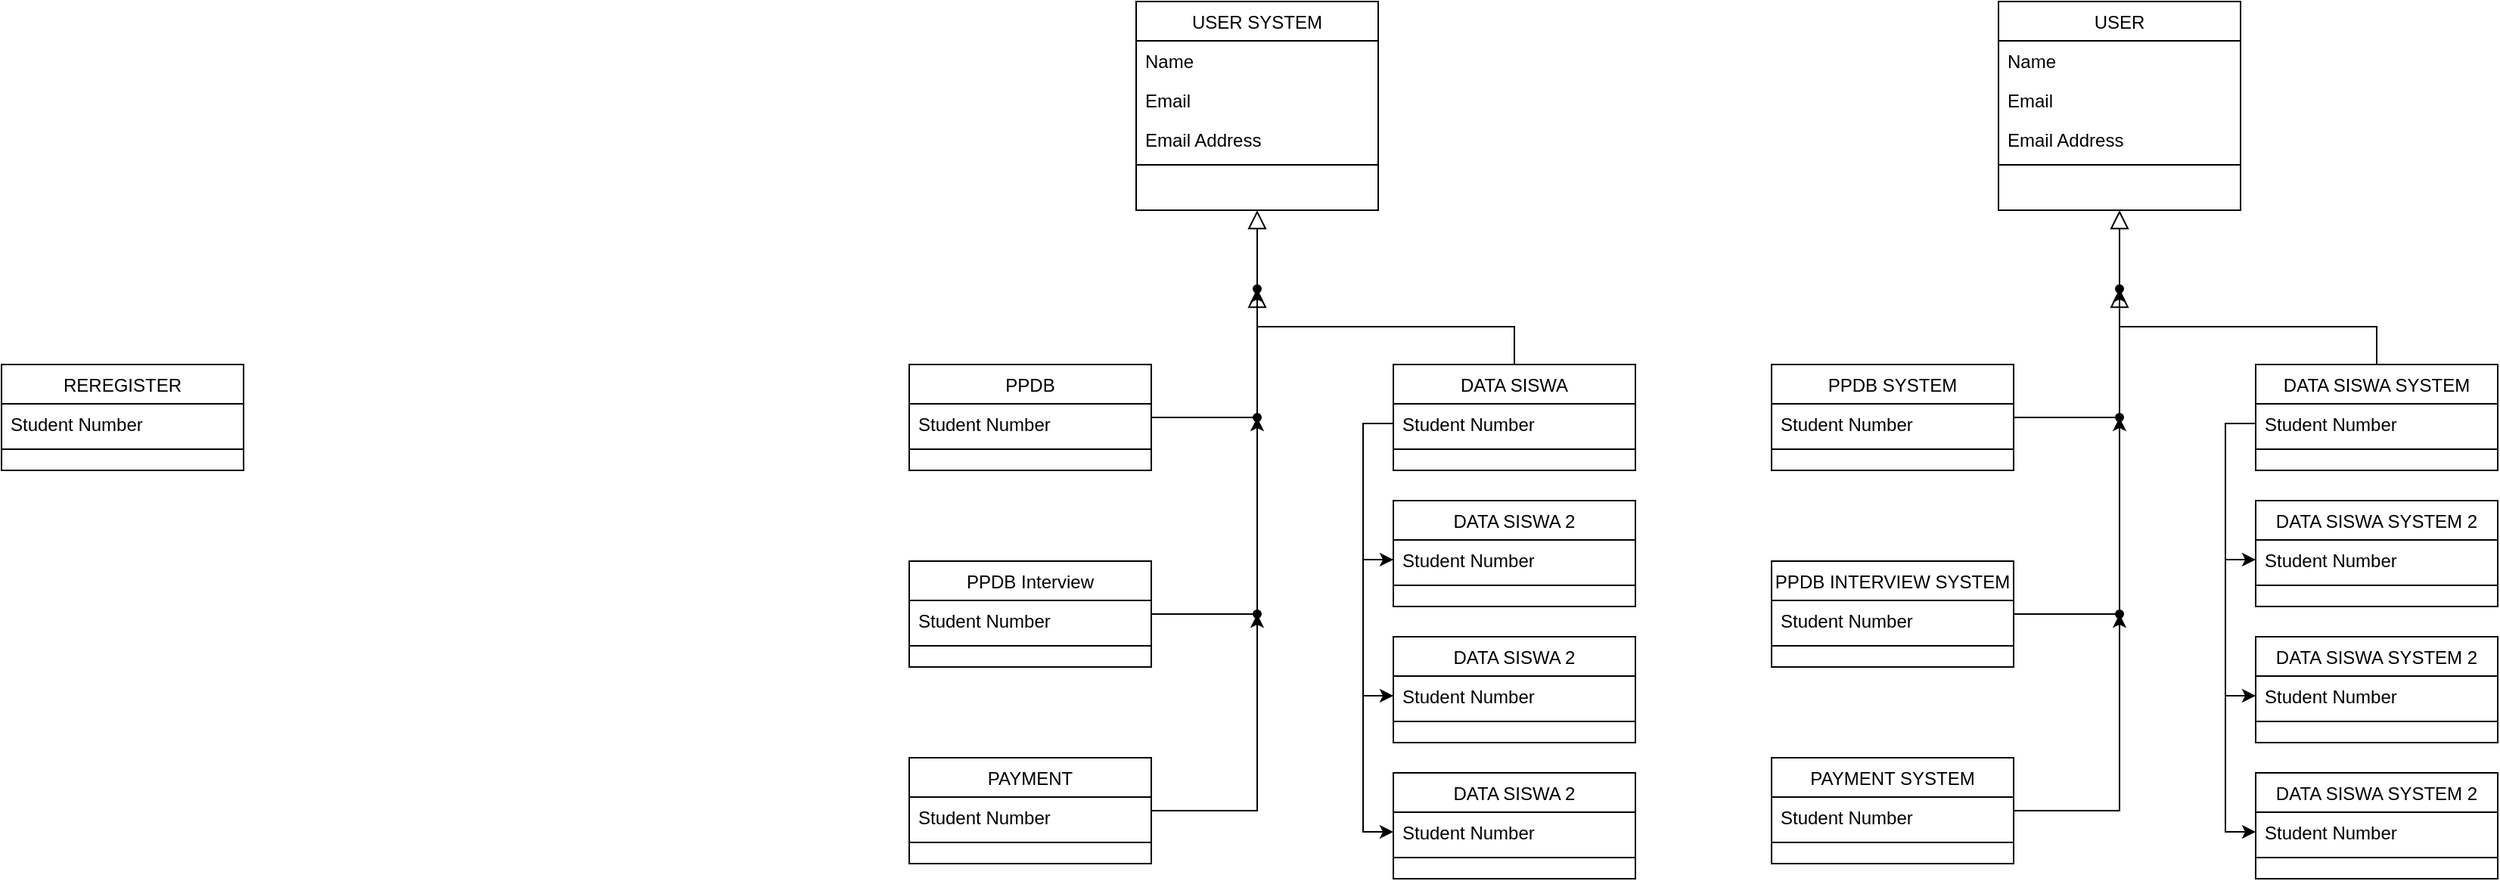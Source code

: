 <mxfile version="21.6.2" type="github">
  <diagram id="C5RBs43oDa-KdzZeNtuy" name="Page-1">
    <mxGraphModel dx="1937" dy="695" grid="1" gridSize="10" guides="1" tooltips="1" connect="1" arrows="1" fold="1" page="1" pageScale="1" pageWidth="827" pageHeight="1169" math="0" shadow="0">
      <root>
        <mxCell id="WIyWlLk6GJQsqaUBKTNV-0" />
        <mxCell id="WIyWlLk6GJQsqaUBKTNV-1" parent="WIyWlLk6GJQsqaUBKTNV-0" />
        <mxCell id="zkfFHV4jXpPFQw0GAbJ--0" value="USER SYSTEM" style="swimlane;fontStyle=0;align=center;verticalAlign=top;childLayout=stackLayout;horizontal=1;startSize=26;horizontalStack=0;resizeParent=1;resizeLast=0;collapsible=1;marginBottom=0;rounded=0;shadow=0;strokeWidth=1;" parent="WIyWlLk6GJQsqaUBKTNV-1" vertex="1">
          <mxGeometry x="220" y="120" width="160" height="138" as="geometry">
            <mxRectangle x="230" y="140" width="160" height="26" as="alternateBounds" />
          </mxGeometry>
        </mxCell>
        <mxCell id="zkfFHV4jXpPFQw0GAbJ--1" value="Name" style="text;align=left;verticalAlign=top;spacingLeft=4;spacingRight=4;overflow=hidden;rotatable=0;points=[[0,0.5],[1,0.5]];portConstraint=eastwest;" parent="zkfFHV4jXpPFQw0GAbJ--0" vertex="1">
          <mxGeometry y="26" width="160" height="26" as="geometry" />
        </mxCell>
        <mxCell id="zkfFHV4jXpPFQw0GAbJ--2" value="Email" style="text;align=left;verticalAlign=top;spacingLeft=4;spacingRight=4;overflow=hidden;rotatable=0;points=[[0,0.5],[1,0.5]];portConstraint=eastwest;rounded=0;shadow=0;html=0;" parent="zkfFHV4jXpPFQw0GAbJ--0" vertex="1">
          <mxGeometry y="52" width="160" height="26" as="geometry" />
        </mxCell>
        <mxCell id="zkfFHV4jXpPFQw0GAbJ--3" value="Email Address" style="text;align=left;verticalAlign=top;spacingLeft=4;spacingRight=4;overflow=hidden;rotatable=0;points=[[0,0.5],[1,0.5]];portConstraint=eastwest;rounded=0;shadow=0;html=0;" parent="zkfFHV4jXpPFQw0GAbJ--0" vertex="1">
          <mxGeometry y="78" width="160" height="26" as="geometry" />
        </mxCell>
        <mxCell id="zkfFHV4jXpPFQw0GAbJ--4" value="" style="line;html=1;strokeWidth=1;align=left;verticalAlign=middle;spacingTop=-1;spacingLeft=3;spacingRight=3;rotatable=0;labelPosition=right;points=[];portConstraint=eastwest;" parent="zkfFHV4jXpPFQw0GAbJ--0" vertex="1">
          <mxGeometry y="104" width="160" height="8" as="geometry" />
        </mxCell>
        <mxCell id="zkfFHV4jXpPFQw0GAbJ--6" value="DATA SISWA" style="swimlane;fontStyle=0;align=center;verticalAlign=top;childLayout=stackLayout;horizontal=1;startSize=26;horizontalStack=0;resizeParent=1;resizeLast=0;collapsible=1;marginBottom=0;rounded=0;shadow=0;strokeWidth=1;" parent="WIyWlLk6GJQsqaUBKTNV-1" vertex="1">
          <mxGeometry x="390" y="360" width="160" height="70" as="geometry">
            <mxRectangle x="130" y="380" width="160" height="26" as="alternateBounds" />
          </mxGeometry>
        </mxCell>
        <mxCell id="zkfFHV4jXpPFQw0GAbJ--7" value="Student Number" style="text;align=left;verticalAlign=top;spacingLeft=4;spacingRight=4;overflow=hidden;rotatable=0;points=[[0,0.5],[1,0.5]];portConstraint=eastwest;" parent="zkfFHV4jXpPFQw0GAbJ--6" vertex="1">
          <mxGeometry y="26" width="160" height="26" as="geometry" />
        </mxCell>
        <mxCell id="zkfFHV4jXpPFQw0GAbJ--9" value="" style="line;html=1;strokeWidth=1;align=left;verticalAlign=middle;spacingTop=-1;spacingLeft=3;spacingRight=3;rotatable=0;labelPosition=right;points=[];portConstraint=eastwest;" parent="zkfFHV4jXpPFQw0GAbJ--6" vertex="1">
          <mxGeometry y="52" width="160" height="8" as="geometry" />
        </mxCell>
        <mxCell id="zkfFHV4jXpPFQw0GAbJ--12" value="" style="endArrow=block;endSize=10;endFill=0;shadow=0;strokeWidth=1;rounded=0;edgeStyle=elbowEdgeStyle;elbow=vertical;" parent="WIyWlLk6GJQsqaUBKTNV-1" source="r1qEbPDYCdab6uhuSibT-14" target="zkfFHV4jXpPFQw0GAbJ--0" edge="1">
          <mxGeometry width="160" relative="1" as="geometry">
            <mxPoint x="200" y="203" as="sourcePoint" />
            <mxPoint x="200" y="203" as="targetPoint" />
          </mxGeometry>
        </mxCell>
        <mxCell id="zkfFHV4jXpPFQw0GAbJ--13" value="DATA SISWA 2" style="swimlane;fontStyle=0;align=center;verticalAlign=top;childLayout=stackLayout;horizontal=1;startSize=26;horizontalStack=0;resizeParent=1;resizeLast=0;collapsible=1;marginBottom=0;rounded=0;shadow=0;strokeWidth=1;" parent="WIyWlLk6GJQsqaUBKTNV-1" vertex="1">
          <mxGeometry x="390" y="450" width="160" height="70" as="geometry">
            <mxRectangle x="340" y="380" width="170" height="26" as="alternateBounds" />
          </mxGeometry>
        </mxCell>
        <mxCell id="zkfFHV4jXpPFQw0GAbJ--14" value="Student Number" style="text;align=left;verticalAlign=top;spacingLeft=4;spacingRight=4;overflow=hidden;rotatable=0;points=[[0,0.5],[1,0.5]];portConstraint=eastwest;" parent="zkfFHV4jXpPFQw0GAbJ--13" vertex="1">
          <mxGeometry y="26" width="160" height="26" as="geometry" />
        </mxCell>
        <mxCell id="zkfFHV4jXpPFQw0GAbJ--15" value="" style="line;html=1;strokeWidth=1;align=left;verticalAlign=middle;spacingTop=-1;spacingLeft=3;spacingRight=3;rotatable=0;labelPosition=right;points=[];portConstraint=eastwest;" parent="zkfFHV4jXpPFQw0GAbJ--13" vertex="1">
          <mxGeometry y="52" width="160" height="8" as="geometry" />
        </mxCell>
        <mxCell id="wsBFLtOQU4uTYkTnuhKc-15" value="" style="edgeStyle=orthogonalEdgeStyle;rounded=0;orthogonalLoop=1;jettySize=auto;html=1;entryX=0;entryY=0.5;entryDx=0;entryDy=0;exitX=0;exitY=0.5;exitDx=0;exitDy=0;" parent="WIyWlLk6GJQsqaUBKTNV-1" source="wsBFLtOQU4uTYkTnuhKc-1" target="wsBFLtOQU4uTYkTnuhKc-4" edge="1">
          <mxGeometry relative="1" as="geometry" />
        </mxCell>
        <mxCell id="wsBFLtOQU4uTYkTnuhKc-0" value="DATA SISWA 2" style="swimlane;fontStyle=0;align=center;verticalAlign=top;childLayout=stackLayout;horizontal=1;startSize=26;horizontalStack=0;resizeParent=1;resizeLast=0;collapsible=1;marginBottom=0;rounded=0;shadow=0;strokeWidth=1;" parent="WIyWlLk6GJQsqaUBKTNV-1" vertex="1">
          <mxGeometry x="390" y="540" width="160" height="70" as="geometry">
            <mxRectangle x="340" y="380" width="170" height="26" as="alternateBounds" />
          </mxGeometry>
        </mxCell>
        <mxCell id="wsBFLtOQU4uTYkTnuhKc-1" value="Student Number" style="text;align=left;verticalAlign=top;spacingLeft=4;spacingRight=4;overflow=hidden;rotatable=0;points=[[0,0.5],[1,0.5]];portConstraint=eastwest;" parent="wsBFLtOQU4uTYkTnuhKc-0" vertex="1">
          <mxGeometry y="26" width="160" height="26" as="geometry" />
        </mxCell>
        <mxCell id="wsBFLtOQU4uTYkTnuhKc-2" value="" style="line;html=1;strokeWidth=1;align=left;verticalAlign=middle;spacingTop=-1;spacingLeft=3;spacingRight=3;rotatable=0;labelPosition=right;points=[];portConstraint=eastwest;" parent="wsBFLtOQU4uTYkTnuhKc-0" vertex="1">
          <mxGeometry y="52" width="160" height="8" as="geometry" />
        </mxCell>
        <mxCell id="wsBFLtOQU4uTYkTnuhKc-3" value="DATA SISWA 2" style="swimlane;fontStyle=0;align=center;verticalAlign=top;childLayout=stackLayout;horizontal=1;startSize=26;horizontalStack=0;resizeParent=1;resizeLast=0;collapsible=1;marginBottom=0;rounded=0;shadow=0;strokeWidth=1;" parent="WIyWlLk6GJQsqaUBKTNV-1" vertex="1">
          <mxGeometry x="390" y="630" width="160" height="70" as="geometry">
            <mxRectangle x="340" y="380" width="170" height="26" as="alternateBounds" />
          </mxGeometry>
        </mxCell>
        <mxCell id="wsBFLtOQU4uTYkTnuhKc-4" value="Student Number" style="text;align=left;verticalAlign=top;spacingLeft=4;spacingRight=4;overflow=hidden;rotatable=0;points=[[0,0.5],[1,0.5]];portConstraint=eastwest;" parent="wsBFLtOQU4uTYkTnuhKc-3" vertex="1">
          <mxGeometry y="26" width="160" height="26" as="geometry" />
        </mxCell>
        <mxCell id="wsBFLtOQU4uTYkTnuhKc-5" value="" style="line;html=1;strokeWidth=1;align=left;verticalAlign=middle;spacingTop=-1;spacingLeft=3;spacingRight=3;rotatable=0;labelPosition=right;points=[];portConstraint=eastwest;" parent="wsBFLtOQU4uTYkTnuhKc-3" vertex="1">
          <mxGeometry y="52" width="160" height="8" as="geometry" />
        </mxCell>
        <mxCell id="wsBFLtOQU4uTYkTnuhKc-14" value="" style="edgeStyle=orthogonalEdgeStyle;rounded=0;orthogonalLoop=1;jettySize=auto;html=1;entryX=0;entryY=0.5;entryDx=0;entryDy=0;" parent="WIyWlLk6GJQsqaUBKTNV-1" source="zkfFHV4jXpPFQw0GAbJ--14" target="wsBFLtOQU4uTYkTnuhKc-1" edge="1">
          <mxGeometry relative="1" as="geometry">
            <Array as="points" />
          </mxGeometry>
        </mxCell>
        <mxCell id="wsBFLtOQU4uTYkTnuhKc-17" value="" style="edgeStyle=orthogonalEdgeStyle;rounded=0;orthogonalLoop=1;jettySize=auto;html=1;entryX=0;entryY=0.5;entryDx=0;entryDy=0;" parent="WIyWlLk6GJQsqaUBKTNV-1" source="zkfFHV4jXpPFQw0GAbJ--7" target="zkfFHV4jXpPFQw0GAbJ--14" edge="1">
          <mxGeometry relative="1" as="geometry" />
        </mxCell>
        <mxCell id="r1qEbPDYCdab6uhuSibT-15" value="" style="edgeStyle=orthogonalEdgeStyle;rounded=0;orthogonalLoop=1;jettySize=auto;html=1;" edge="1" parent="WIyWlLk6GJQsqaUBKTNV-1" source="wsBFLtOQU4uTYkTnuhKc-18" target="r1qEbPDYCdab6uhuSibT-14">
          <mxGeometry relative="1" as="geometry" />
        </mxCell>
        <mxCell id="wsBFLtOQU4uTYkTnuhKc-18" value="PPDB" style="swimlane;fontStyle=0;align=center;verticalAlign=top;childLayout=stackLayout;horizontal=1;startSize=26;horizontalStack=0;resizeParent=1;resizeLast=0;collapsible=1;marginBottom=0;rounded=0;shadow=0;strokeWidth=1;" parent="WIyWlLk6GJQsqaUBKTNV-1" vertex="1">
          <mxGeometry x="70" y="360" width="160" height="70" as="geometry">
            <mxRectangle x="130" y="380" width="160" height="26" as="alternateBounds" />
          </mxGeometry>
        </mxCell>
        <mxCell id="wsBFLtOQU4uTYkTnuhKc-19" value="Student Number" style="text;align=left;verticalAlign=top;spacingLeft=4;spacingRight=4;overflow=hidden;rotatable=0;points=[[0,0.5],[1,0.5]];portConstraint=eastwest;" parent="wsBFLtOQU4uTYkTnuhKc-18" vertex="1">
          <mxGeometry y="26" width="160" height="26" as="geometry" />
        </mxCell>
        <mxCell id="wsBFLtOQU4uTYkTnuhKc-20" value="" style="line;html=1;strokeWidth=1;align=left;verticalAlign=middle;spacingTop=-1;spacingLeft=3;spacingRight=3;rotatable=0;labelPosition=right;points=[];portConstraint=eastwest;" parent="wsBFLtOQU4uTYkTnuhKc-18" vertex="1">
          <mxGeometry y="52" width="160" height="8" as="geometry" />
        </mxCell>
        <mxCell id="r1qEbPDYCdab6uhuSibT-18" value="" style="edgeStyle=orthogonalEdgeStyle;rounded=0;orthogonalLoop=1;jettySize=auto;html=1;" edge="1" parent="WIyWlLk6GJQsqaUBKTNV-1" source="wsBFLtOQU4uTYkTnuhKc-21" target="r1qEbPDYCdab6uhuSibT-17">
          <mxGeometry relative="1" as="geometry" />
        </mxCell>
        <mxCell id="wsBFLtOQU4uTYkTnuhKc-21" value="PPDB Interview" style="swimlane;fontStyle=0;align=center;verticalAlign=top;childLayout=stackLayout;horizontal=1;startSize=26;horizontalStack=0;resizeParent=1;resizeLast=0;collapsible=1;marginBottom=0;rounded=0;shadow=0;strokeWidth=1;" parent="WIyWlLk6GJQsqaUBKTNV-1" vertex="1">
          <mxGeometry x="70" y="490" width="160" height="70" as="geometry">
            <mxRectangle x="130" y="380" width="160" height="26" as="alternateBounds" />
          </mxGeometry>
        </mxCell>
        <mxCell id="wsBFLtOQU4uTYkTnuhKc-22" value="Student Number" style="text;align=left;verticalAlign=top;spacingLeft=4;spacingRight=4;overflow=hidden;rotatable=0;points=[[0,0.5],[1,0.5]];portConstraint=eastwest;" parent="wsBFLtOQU4uTYkTnuhKc-21" vertex="1">
          <mxGeometry y="26" width="160" height="26" as="geometry" />
        </mxCell>
        <mxCell id="wsBFLtOQU4uTYkTnuhKc-23" value="" style="line;html=1;strokeWidth=1;align=left;verticalAlign=middle;spacingTop=-1;spacingLeft=3;spacingRight=3;rotatable=0;labelPosition=right;points=[];portConstraint=eastwest;" parent="wsBFLtOQU4uTYkTnuhKc-21" vertex="1">
          <mxGeometry y="52" width="160" height="8" as="geometry" />
        </mxCell>
        <mxCell id="r1qEbPDYCdab6uhuSibT-20" value="" style="edgeStyle=orthogonalEdgeStyle;rounded=0;orthogonalLoop=1;jettySize=auto;html=1;" edge="1" parent="WIyWlLk6GJQsqaUBKTNV-1" source="wsBFLtOQU4uTYkTnuhKc-24" target="r1qEbPDYCdab6uhuSibT-19">
          <mxGeometry relative="1" as="geometry" />
        </mxCell>
        <mxCell id="wsBFLtOQU4uTYkTnuhKc-24" value="PAYMENT" style="swimlane;fontStyle=0;align=center;verticalAlign=top;childLayout=stackLayout;horizontal=1;startSize=26;horizontalStack=0;resizeParent=1;resizeLast=0;collapsible=1;marginBottom=0;rounded=0;shadow=0;strokeWidth=1;" parent="WIyWlLk6GJQsqaUBKTNV-1" vertex="1">
          <mxGeometry x="70" y="620" width="160" height="70" as="geometry">
            <mxRectangle x="130" y="380" width="160" height="26" as="alternateBounds" />
          </mxGeometry>
        </mxCell>
        <mxCell id="wsBFLtOQU4uTYkTnuhKc-25" value="Student Number" style="text;align=left;verticalAlign=top;spacingLeft=4;spacingRight=4;overflow=hidden;rotatable=0;points=[[0,0.5],[1,0.5]];portConstraint=eastwest;" parent="wsBFLtOQU4uTYkTnuhKc-24" vertex="1">
          <mxGeometry y="26" width="160" height="26" as="geometry" />
        </mxCell>
        <mxCell id="wsBFLtOQU4uTYkTnuhKc-26" value="" style="line;html=1;strokeWidth=1;align=left;verticalAlign=middle;spacingTop=-1;spacingLeft=3;spacingRight=3;rotatable=0;labelPosition=right;points=[];portConstraint=eastwest;" parent="wsBFLtOQU4uTYkTnuhKc-24" vertex="1">
          <mxGeometry y="52" width="160" height="8" as="geometry" />
        </mxCell>
        <mxCell id="r1qEbPDYCdab6uhuSibT-0" value="REREGISTER" style="swimlane;fontStyle=0;align=center;verticalAlign=top;childLayout=stackLayout;horizontal=1;startSize=26;horizontalStack=0;resizeParent=1;resizeLast=0;collapsible=1;marginBottom=0;rounded=0;shadow=0;strokeWidth=1;" vertex="1" parent="WIyWlLk6GJQsqaUBKTNV-1">
          <mxGeometry x="-530" y="360" width="160" height="70" as="geometry">
            <mxRectangle x="130" y="380" width="160" height="26" as="alternateBounds" />
          </mxGeometry>
        </mxCell>
        <mxCell id="r1qEbPDYCdab6uhuSibT-1" value="Student Number" style="text;align=left;verticalAlign=top;spacingLeft=4;spacingRight=4;overflow=hidden;rotatable=0;points=[[0,0.5],[1,0.5]];portConstraint=eastwest;" vertex="1" parent="r1qEbPDYCdab6uhuSibT-0">
          <mxGeometry y="26" width="160" height="26" as="geometry" />
        </mxCell>
        <mxCell id="r1qEbPDYCdab6uhuSibT-2" value="" style="line;html=1;strokeWidth=1;align=left;verticalAlign=middle;spacingTop=-1;spacingLeft=3;spacingRight=3;rotatable=0;labelPosition=right;points=[];portConstraint=eastwest;" vertex="1" parent="r1qEbPDYCdab6uhuSibT-0">
          <mxGeometry y="52" width="160" height="8" as="geometry" />
        </mxCell>
        <mxCell id="r1qEbPDYCdab6uhuSibT-16" value="" style="endArrow=block;endSize=10;endFill=0;shadow=0;strokeWidth=1;rounded=0;edgeStyle=elbowEdgeStyle;elbow=vertical;" edge="1" parent="WIyWlLk6GJQsqaUBKTNV-1" source="zkfFHV4jXpPFQw0GAbJ--6" target="r1qEbPDYCdab6uhuSibT-14">
          <mxGeometry width="160" relative="1" as="geometry">
            <mxPoint x="470" y="360" as="sourcePoint" />
            <mxPoint x="300" y="258" as="targetPoint" />
          </mxGeometry>
        </mxCell>
        <mxCell id="r1qEbPDYCdab6uhuSibT-14" value="" style="shape=waypoint;sketch=0;size=6;pointerEvents=1;points=[];fillColor=default;resizable=0;rotatable=0;perimeter=centerPerimeter;snapToPoint=1;verticalAlign=top;fontStyle=0;startSize=26;rounded=0;shadow=0;strokeWidth=1;" vertex="1" parent="WIyWlLk6GJQsqaUBKTNV-1">
          <mxGeometry x="290" y="300" width="20" height="20" as="geometry" />
        </mxCell>
        <mxCell id="r1qEbPDYCdab6uhuSibT-17" value="" style="shape=waypoint;sketch=0;size=6;pointerEvents=1;points=[];fillColor=default;resizable=0;rotatable=0;perimeter=centerPerimeter;snapToPoint=1;verticalAlign=top;fontStyle=0;startSize=26;rounded=0;shadow=0;strokeWidth=1;" vertex="1" parent="WIyWlLk6GJQsqaUBKTNV-1">
          <mxGeometry x="290" y="385" width="20" height="20" as="geometry" />
        </mxCell>
        <mxCell id="r1qEbPDYCdab6uhuSibT-19" value="" style="shape=waypoint;sketch=0;size=6;pointerEvents=1;points=[];fillColor=default;resizable=0;rotatable=0;perimeter=centerPerimeter;snapToPoint=1;verticalAlign=top;fontStyle=0;startSize=26;rounded=0;shadow=0;strokeWidth=1;" vertex="1" parent="WIyWlLk6GJQsqaUBKTNV-1">
          <mxGeometry x="290" y="515" width="20" height="20" as="geometry" />
        </mxCell>
        <mxCell id="r1qEbPDYCdab6uhuSibT-27" value="USER" style="swimlane;fontStyle=0;align=center;verticalAlign=top;childLayout=stackLayout;horizontal=1;startSize=26;horizontalStack=0;resizeParent=1;resizeLast=0;collapsible=1;marginBottom=0;rounded=0;shadow=0;strokeWidth=1;" vertex="1" parent="WIyWlLk6GJQsqaUBKTNV-1">
          <mxGeometry x="790" y="120" width="160" height="138" as="geometry">
            <mxRectangle x="230" y="140" width="160" height="26" as="alternateBounds" />
          </mxGeometry>
        </mxCell>
        <mxCell id="r1qEbPDYCdab6uhuSibT-28" value="Name" style="text;align=left;verticalAlign=top;spacingLeft=4;spacingRight=4;overflow=hidden;rotatable=0;points=[[0,0.5],[1,0.5]];portConstraint=eastwest;" vertex="1" parent="r1qEbPDYCdab6uhuSibT-27">
          <mxGeometry y="26" width="160" height="26" as="geometry" />
        </mxCell>
        <mxCell id="r1qEbPDYCdab6uhuSibT-29" value="Email" style="text;align=left;verticalAlign=top;spacingLeft=4;spacingRight=4;overflow=hidden;rotatable=0;points=[[0,0.5],[1,0.5]];portConstraint=eastwest;rounded=0;shadow=0;html=0;" vertex="1" parent="r1qEbPDYCdab6uhuSibT-27">
          <mxGeometry y="52" width="160" height="26" as="geometry" />
        </mxCell>
        <mxCell id="r1qEbPDYCdab6uhuSibT-30" value="Email Address" style="text;align=left;verticalAlign=top;spacingLeft=4;spacingRight=4;overflow=hidden;rotatable=0;points=[[0,0.5],[1,0.5]];portConstraint=eastwest;rounded=0;shadow=0;html=0;" vertex="1" parent="r1qEbPDYCdab6uhuSibT-27">
          <mxGeometry y="78" width="160" height="26" as="geometry" />
        </mxCell>
        <mxCell id="r1qEbPDYCdab6uhuSibT-31" value="" style="line;html=1;strokeWidth=1;align=left;verticalAlign=middle;spacingTop=-1;spacingLeft=3;spacingRight=3;rotatable=0;labelPosition=right;points=[];portConstraint=eastwest;" vertex="1" parent="r1qEbPDYCdab6uhuSibT-27">
          <mxGeometry y="104" width="160" height="8" as="geometry" />
        </mxCell>
        <mxCell id="r1qEbPDYCdab6uhuSibT-32" value="DATA SISWA SYSTEM" style="swimlane;fontStyle=0;align=center;verticalAlign=top;childLayout=stackLayout;horizontal=1;startSize=26;horizontalStack=0;resizeParent=1;resizeLast=0;collapsible=1;marginBottom=0;rounded=0;shadow=0;strokeWidth=1;" vertex="1" parent="WIyWlLk6GJQsqaUBKTNV-1">
          <mxGeometry x="960" y="360" width="160" height="70" as="geometry">
            <mxRectangle x="130" y="380" width="160" height="26" as="alternateBounds" />
          </mxGeometry>
        </mxCell>
        <mxCell id="r1qEbPDYCdab6uhuSibT-33" value="Student Number" style="text;align=left;verticalAlign=top;spacingLeft=4;spacingRight=4;overflow=hidden;rotatable=0;points=[[0,0.5],[1,0.5]];portConstraint=eastwest;" vertex="1" parent="r1qEbPDYCdab6uhuSibT-32">
          <mxGeometry y="26" width="160" height="26" as="geometry" />
        </mxCell>
        <mxCell id="r1qEbPDYCdab6uhuSibT-34" value="" style="line;html=1;strokeWidth=1;align=left;verticalAlign=middle;spacingTop=-1;spacingLeft=3;spacingRight=3;rotatable=0;labelPosition=right;points=[];portConstraint=eastwest;" vertex="1" parent="r1qEbPDYCdab6uhuSibT-32">
          <mxGeometry y="52" width="160" height="8" as="geometry" />
        </mxCell>
        <mxCell id="r1qEbPDYCdab6uhuSibT-35" value="" style="endArrow=block;endSize=10;endFill=0;shadow=0;strokeWidth=1;rounded=0;edgeStyle=elbowEdgeStyle;elbow=vertical;" edge="1" parent="WIyWlLk6GJQsqaUBKTNV-1" source="r1qEbPDYCdab6uhuSibT-61" target="r1qEbPDYCdab6uhuSibT-27">
          <mxGeometry width="160" relative="1" as="geometry">
            <mxPoint x="770" y="203" as="sourcePoint" />
            <mxPoint x="770" y="203" as="targetPoint" />
          </mxGeometry>
        </mxCell>
        <mxCell id="r1qEbPDYCdab6uhuSibT-36" value="DATA SISWA SYSTEM 2" style="swimlane;fontStyle=0;align=center;verticalAlign=top;childLayout=stackLayout;horizontal=1;startSize=26;horizontalStack=0;resizeParent=1;resizeLast=0;collapsible=1;marginBottom=0;rounded=0;shadow=0;strokeWidth=1;" vertex="1" parent="WIyWlLk6GJQsqaUBKTNV-1">
          <mxGeometry x="960" y="450" width="160" height="70" as="geometry">
            <mxRectangle x="340" y="380" width="170" height="26" as="alternateBounds" />
          </mxGeometry>
        </mxCell>
        <mxCell id="r1qEbPDYCdab6uhuSibT-37" value="Student Number" style="text;align=left;verticalAlign=top;spacingLeft=4;spacingRight=4;overflow=hidden;rotatable=0;points=[[0,0.5],[1,0.5]];portConstraint=eastwest;" vertex="1" parent="r1qEbPDYCdab6uhuSibT-36">
          <mxGeometry y="26" width="160" height="26" as="geometry" />
        </mxCell>
        <mxCell id="r1qEbPDYCdab6uhuSibT-38" value="" style="line;html=1;strokeWidth=1;align=left;verticalAlign=middle;spacingTop=-1;spacingLeft=3;spacingRight=3;rotatable=0;labelPosition=right;points=[];portConstraint=eastwest;" vertex="1" parent="r1qEbPDYCdab6uhuSibT-36">
          <mxGeometry y="52" width="160" height="8" as="geometry" />
        </mxCell>
        <mxCell id="r1qEbPDYCdab6uhuSibT-39" value="" style="edgeStyle=orthogonalEdgeStyle;rounded=0;orthogonalLoop=1;jettySize=auto;html=1;entryX=0;entryY=0.5;entryDx=0;entryDy=0;exitX=0;exitY=0.5;exitDx=0;exitDy=0;" edge="1" parent="WIyWlLk6GJQsqaUBKTNV-1" source="r1qEbPDYCdab6uhuSibT-41" target="r1qEbPDYCdab6uhuSibT-44">
          <mxGeometry relative="1" as="geometry" />
        </mxCell>
        <mxCell id="r1qEbPDYCdab6uhuSibT-40" value="DATA SISWA SYSTEM 2" style="swimlane;fontStyle=0;align=center;verticalAlign=top;childLayout=stackLayout;horizontal=1;startSize=26;horizontalStack=0;resizeParent=1;resizeLast=0;collapsible=1;marginBottom=0;rounded=0;shadow=0;strokeWidth=1;" vertex="1" parent="WIyWlLk6GJQsqaUBKTNV-1">
          <mxGeometry x="960" y="540" width="160" height="70" as="geometry">
            <mxRectangle x="340" y="380" width="170" height="26" as="alternateBounds" />
          </mxGeometry>
        </mxCell>
        <mxCell id="r1qEbPDYCdab6uhuSibT-41" value="Student Number" style="text;align=left;verticalAlign=top;spacingLeft=4;spacingRight=4;overflow=hidden;rotatable=0;points=[[0,0.5],[1,0.5]];portConstraint=eastwest;" vertex="1" parent="r1qEbPDYCdab6uhuSibT-40">
          <mxGeometry y="26" width="160" height="26" as="geometry" />
        </mxCell>
        <mxCell id="r1qEbPDYCdab6uhuSibT-42" value="" style="line;html=1;strokeWidth=1;align=left;verticalAlign=middle;spacingTop=-1;spacingLeft=3;spacingRight=3;rotatable=0;labelPosition=right;points=[];portConstraint=eastwest;" vertex="1" parent="r1qEbPDYCdab6uhuSibT-40">
          <mxGeometry y="52" width="160" height="8" as="geometry" />
        </mxCell>
        <mxCell id="r1qEbPDYCdab6uhuSibT-43" value="DATA SISWA SYSTEM 2" style="swimlane;fontStyle=0;align=center;verticalAlign=top;childLayout=stackLayout;horizontal=1;startSize=26;horizontalStack=0;resizeParent=1;resizeLast=0;collapsible=1;marginBottom=0;rounded=0;shadow=0;strokeWidth=1;" vertex="1" parent="WIyWlLk6GJQsqaUBKTNV-1">
          <mxGeometry x="960" y="630" width="160" height="70" as="geometry">
            <mxRectangle x="340" y="380" width="170" height="26" as="alternateBounds" />
          </mxGeometry>
        </mxCell>
        <mxCell id="r1qEbPDYCdab6uhuSibT-44" value="Student Number" style="text;align=left;verticalAlign=top;spacingLeft=4;spacingRight=4;overflow=hidden;rotatable=0;points=[[0,0.5],[1,0.5]];portConstraint=eastwest;" vertex="1" parent="r1qEbPDYCdab6uhuSibT-43">
          <mxGeometry y="26" width="160" height="26" as="geometry" />
        </mxCell>
        <mxCell id="r1qEbPDYCdab6uhuSibT-45" value="" style="line;html=1;strokeWidth=1;align=left;verticalAlign=middle;spacingTop=-1;spacingLeft=3;spacingRight=3;rotatable=0;labelPosition=right;points=[];portConstraint=eastwest;" vertex="1" parent="r1qEbPDYCdab6uhuSibT-43">
          <mxGeometry y="52" width="160" height="8" as="geometry" />
        </mxCell>
        <mxCell id="r1qEbPDYCdab6uhuSibT-46" value="" style="edgeStyle=orthogonalEdgeStyle;rounded=0;orthogonalLoop=1;jettySize=auto;html=1;entryX=0;entryY=0.5;entryDx=0;entryDy=0;" edge="1" parent="WIyWlLk6GJQsqaUBKTNV-1" source="r1qEbPDYCdab6uhuSibT-37" target="r1qEbPDYCdab6uhuSibT-41">
          <mxGeometry relative="1" as="geometry">
            <Array as="points" />
          </mxGeometry>
        </mxCell>
        <mxCell id="r1qEbPDYCdab6uhuSibT-47" value="" style="edgeStyle=orthogonalEdgeStyle;rounded=0;orthogonalLoop=1;jettySize=auto;html=1;entryX=0;entryY=0.5;entryDx=0;entryDy=0;" edge="1" parent="WIyWlLk6GJQsqaUBKTNV-1" source="r1qEbPDYCdab6uhuSibT-33" target="r1qEbPDYCdab6uhuSibT-37">
          <mxGeometry relative="1" as="geometry" />
        </mxCell>
        <mxCell id="r1qEbPDYCdab6uhuSibT-48" value="" style="edgeStyle=orthogonalEdgeStyle;rounded=0;orthogonalLoop=1;jettySize=auto;html=1;" edge="1" parent="WIyWlLk6GJQsqaUBKTNV-1" source="r1qEbPDYCdab6uhuSibT-49" target="r1qEbPDYCdab6uhuSibT-61">
          <mxGeometry relative="1" as="geometry" />
        </mxCell>
        <mxCell id="r1qEbPDYCdab6uhuSibT-49" value="PPDB SYSTEM" style="swimlane;fontStyle=0;align=center;verticalAlign=top;childLayout=stackLayout;horizontal=1;startSize=26;horizontalStack=0;resizeParent=1;resizeLast=0;collapsible=1;marginBottom=0;rounded=0;shadow=0;strokeWidth=1;" vertex="1" parent="WIyWlLk6GJQsqaUBKTNV-1">
          <mxGeometry x="640" y="360" width="160" height="70" as="geometry">
            <mxRectangle x="130" y="380" width="160" height="26" as="alternateBounds" />
          </mxGeometry>
        </mxCell>
        <mxCell id="r1qEbPDYCdab6uhuSibT-50" value="Student Number" style="text;align=left;verticalAlign=top;spacingLeft=4;spacingRight=4;overflow=hidden;rotatable=0;points=[[0,0.5],[1,0.5]];portConstraint=eastwest;" vertex="1" parent="r1qEbPDYCdab6uhuSibT-49">
          <mxGeometry y="26" width="160" height="26" as="geometry" />
        </mxCell>
        <mxCell id="r1qEbPDYCdab6uhuSibT-51" value="" style="line;html=1;strokeWidth=1;align=left;verticalAlign=middle;spacingTop=-1;spacingLeft=3;spacingRight=3;rotatable=0;labelPosition=right;points=[];portConstraint=eastwest;" vertex="1" parent="r1qEbPDYCdab6uhuSibT-49">
          <mxGeometry y="52" width="160" height="8" as="geometry" />
        </mxCell>
        <mxCell id="r1qEbPDYCdab6uhuSibT-52" value="" style="edgeStyle=orthogonalEdgeStyle;rounded=0;orthogonalLoop=1;jettySize=auto;html=1;" edge="1" parent="WIyWlLk6GJQsqaUBKTNV-1" source="r1qEbPDYCdab6uhuSibT-53" target="r1qEbPDYCdab6uhuSibT-62">
          <mxGeometry relative="1" as="geometry" />
        </mxCell>
        <mxCell id="r1qEbPDYCdab6uhuSibT-53" value="PPDB INTERVIEW SYSTEM" style="swimlane;fontStyle=0;align=center;verticalAlign=top;childLayout=stackLayout;horizontal=1;startSize=26;horizontalStack=0;resizeParent=1;resizeLast=0;collapsible=1;marginBottom=0;rounded=0;shadow=0;strokeWidth=1;" vertex="1" parent="WIyWlLk6GJQsqaUBKTNV-1">
          <mxGeometry x="640" y="490" width="160" height="70" as="geometry">
            <mxRectangle x="130" y="380" width="160" height="26" as="alternateBounds" />
          </mxGeometry>
        </mxCell>
        <mxCell id="r1qEbPDYCdab6uhuSibT-54" value="Student Number" style="text;align=left;verticalAlign=top;spacingLeft=4;spacingRight=4;overflow=hidden;rotatable=0;points=[[0,0.5],[1,0.5]];portConstraint=eastwest;" vertex="1" parent="r1qEbPDYCdab6uhuSibT-53">
          <mxGeometry y="26" width="160" height="26" as="geometry" />
        </mxCell>
        <mxCell id="r1qEbPDYCdab6uhuSibT-55" value="" style="line;html=1;strokeWidth=1;align=left;verticalAlign=middle;spacingTop=-1;spacingLeft=3;spacingRight=3;rotatable=0;labelPosition=right;points=[];portConstraint=eastwest;" vertex="1" parent="r1qEbPDYCdab6uhuSibT-53">
          <mxGeometry y="52" width="160" height="8" as="geometry" />
        </mxCell>
        <mxCell id="r1qEbPDYCdab6uhuSibT-56" value="" style="edgeStyle=orthogonalEdgeStyle;rounded=0;orthogonalLoop=1;jettySize=auto;html=1;" edge="1" parent="WIyWlLk6GJQsqaUBKTNV-1" source="r1qEbPDYCdab6uhuSibT-57" target="r1qEbPDYCdab6uhuSibT-63">
          <mxGeometry relative="1" as="geometry" />
        </mxCell>
        <mxCell id="r1qEbPDYCdab6uhuSibT-57" value="PAYMENT SYSTEM" style="swimlane;fontStyle=0;align=center;verticalAlign=top;childLayout=stackLayout;horizontal=1;startSize=26;horizontalStack=0;resizeParent=1;resizeLast=0;collapsible=1;marginBottom=0;rounded=0;shadow=0;strokeWidth=1;" vertex="1" parent="WIyWlLk6GJQsqaUBKTNV-1">
          <mxGeometry x="640" y="620" width="160" height="70" as="geometry">
            <mxRectangle x="130" y="380" width="160" height="26" as="alternateBounds" />
          </mxGeometry>
        </mxCell>
        <mxCell id="r1qEbPDYCdab6uhuSibT-58" value="Student Number" style="text;align=left;verticalAlign=top;spacingLeft=4;spacingRight=4;overflow=hidden;rotatable=0;points=[[0,0.5],[1,0.5]];portConstraint=eastwest;" vertex="1" parent="r1qEbPDYCdab6uhuSibT-57">
          <mxGeometry y="26" width="160" height="26" as="geometry" />
        </mxCell>
        <mxCell id="r1qEbPDYCdab6uhuSibT-59" value="" style="line;html=1;strokeWidth=1;align=left;verticalAlign=middle;spacingTop=-1;spacingLeft=3;spacingRight=3;rotatable=0;labelPosition=right;points=[];portConstraint=eastwest;" vertex="1" parent="r1qEbPDYCdab6uhuSibT-57">
          <mxGeometry y="52" width="160" height="8" as="geometry" />
        </mxCell>
        <mxCell id="r1qEbPDYCdab6uhuSibT-60" value="" style="endArrow=block;endSize=10;endFill=0;shadow=0;strokeWidth=1;rounded=0;edgeStyle=elbowEdgeStyle;elbow=vertical;" edge="1" parent="WIyWlLk6GJQsqaUBKTNV-1" source="r1qEbPDYCdab6uhuSibT-32" target="r1qEbPDYCdab6uhuSibT-61">
          <mxGeometry width="160" relative="1" as="geometry">
            <mxPoint x="1040" y="360" as="sourcePoint" />
            <mxPoint x="870" y="258" as="targetPoint" />
          </mxGeometry>
        </mxCell>
        <mxCell id="r1qEbPDYCdab6uhuSibT-61" value="" style="shape=waypoint;sketch=0;size=6;pointerEvents=1;points=[];fillColor=default;resizable=0;rotatable=0;perimeter=centerPerimeter;snapToPoint=1;verticalAlign=top;fontStyle=0;startSize=26;rounded=0;shadow=0;strokeWidth=1;" vertex="1" parent="WIyWlLk6GJQsqaUBKTNV-1">
          <mxGeometry x="860" y="300" width="20" height="20" as="geometry" />
        </mxCell>
        <mxCell id="r1qEbPDYCdab6uhuSibT-62" value="" style="shape=waypoint;sketch=0;size=6;pointerEvents=1;points=[];fillColor=default;resizable=0;rotatable=0;perimeter=centerPerimeter;snapToPoint=1;verticalAlign=top;fontStyle=0;startSize=26;rounded=0;shadow=0;strokeWidth=1;" vertex="1" parent="WIyWlLk6GJQsqaUBKTNV-1">
          <mxGeometry x="860" y="385" width="20" height="20" as="geometry" />
        </mxCell>
        <mxCell id="r1qEbPDYCdab6uhuSibT-63" value="" style="shape=waypoint;sketch=0;size=6;pointerEvents=1;points=[];fillColor=default;resizable=0;rotatable=0;perimeter=centerPerimeter;snapToPoint=1;verticalAlign=top;fontStyle=0;startSize=26;rounded=0;shadow=0;strokeWidth=1;" vertex="1" parent="WIyWlLk6GJQsqaUBKTNV-1">
          <mxGeometry x="860" y="515" width="20" height="20" as="geometry" />
        </mxCell>
      </root>
    </mxGraphModel>
  </diagram>
</mxfile>
